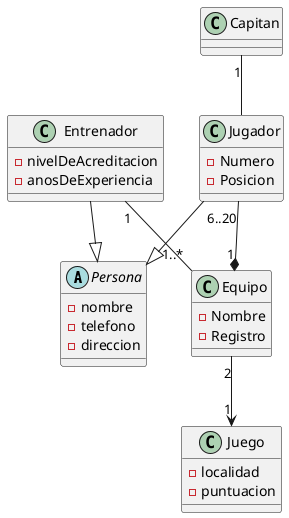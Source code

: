 @startuml

abstract Persona{
    -nombre
    -telefono
    -direccion
}
class Entrenador{
    -nivelDeAcreditacion
    -anosDeExperiencia
}
class Jugador{
    -Numero
    -Posicion
}
class Capitan{

}
class Juego{
    -localidad
    -puntuacion
}
class Equipo{
    -Nombre
    -Registro
}
Jugador--|>Persona
Entrenador--|>Persona
Capitan"1"--Jugador
Jugador"6..20"--*"1"Equipo
Entrenador "1"--"1..*"Equipo
Equipo "2"-->"1" Juego

